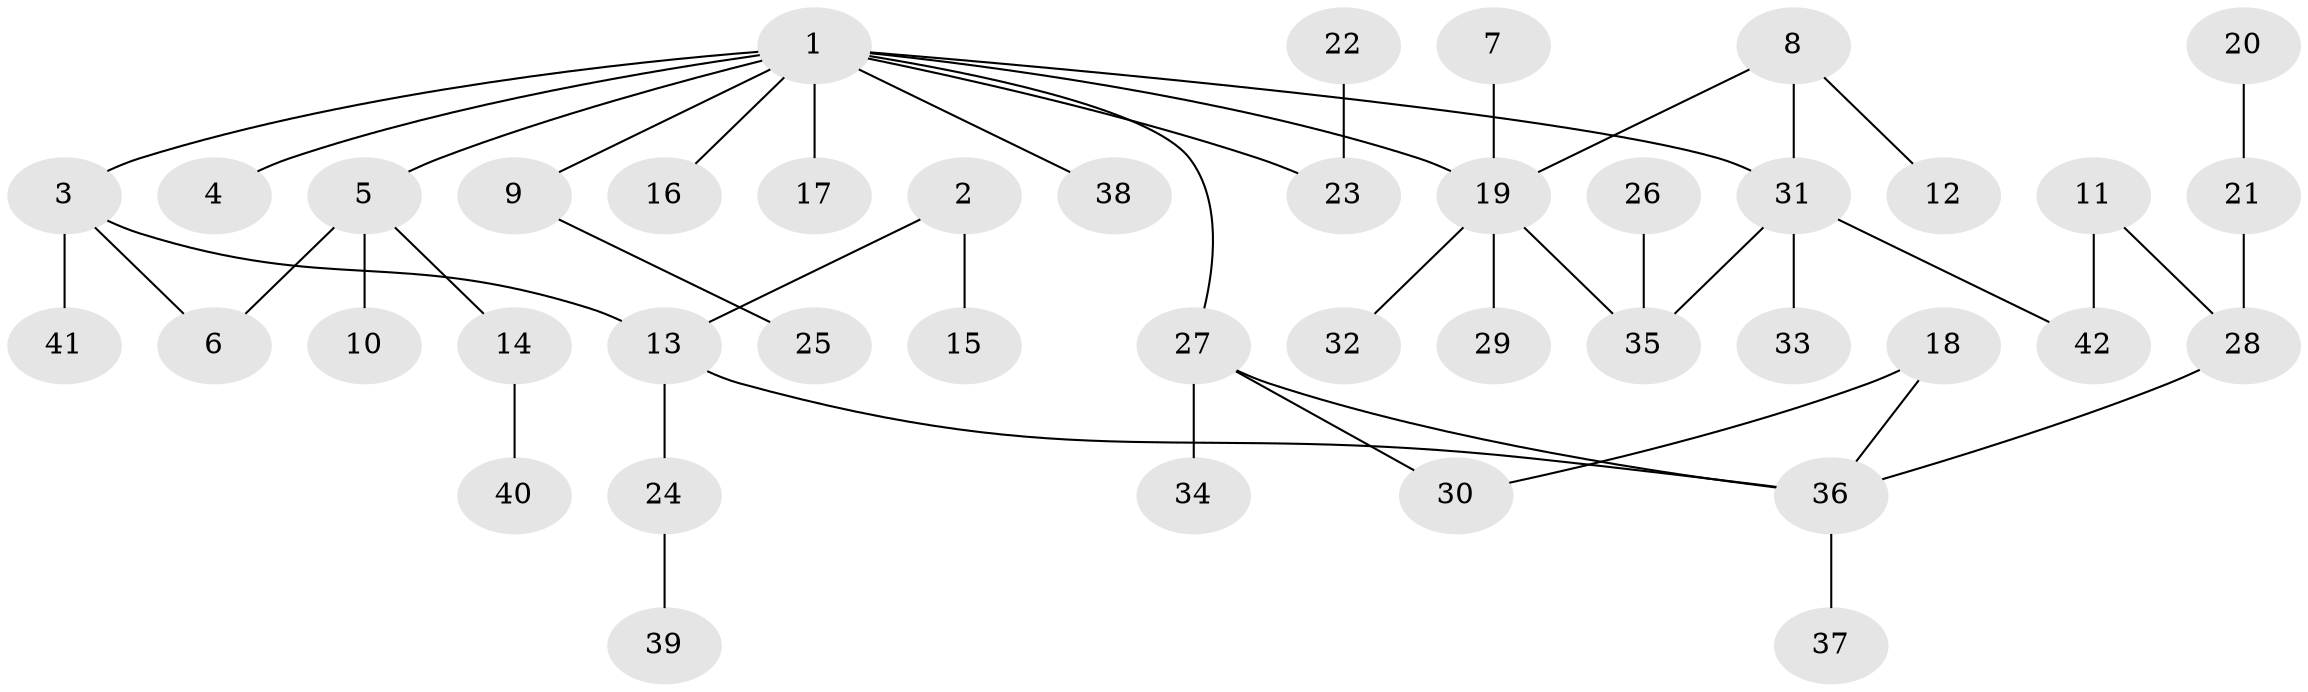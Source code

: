 // original degree distribution, {7: 0.012048192771084338, 6: 0.024096385542168676, 2: 0.3373493975903614, 4: 0.060240963855421686, 5: 0.04819277108433735, 3: 0.12048192771084337, 1: 0.39759036144578314}
// Generated by graph-tools (version 1.1) at 2025/49/03/09/25 03:49:26]
// undirected, 42 vertices, 47 edges
graph export_dot {
graph [start="1"]
  node [color=gray90,style=filled];
  1;
  2;
  3;
  4;
  5;
  6;
  7;
  8;
  9;
  10;
  11;
  12;
  13;
  14;
  15;
  16;
  17;
  18;
  19;
  20;
  21;
  22;
  23;
  24;
  25;
  26;
  27;
  28;
  29;
  30;
  31;
  32;
  33;
  34;
  35;
  36;
  37;
  38;
  39;
  40;
  41;
  42;
  1 -- 3 [weight=1.0];
  1 -- 4 [weight=1.0];
  1 -- 5 [weight=1.0];
  1 -- 9 [weight=1.0];
  1 -- 16 [weight=1.0];
  1 -- 17 [weight=1.0];
  1 -- 19 [weight=1.0];
  1 -- 23 [weight=1.0];
  1 -- 27 [weight=1.0];
  1 -- 31 [weight=1.0];
  1 -- 38 [weight=1.0];
  2 -- 13 [weight=1.0];
  2 -- 15 [weight=1.0];
  3 -- 6 [weight=1.0];
  3 -- 13 [weight=1.0];
  3 -- 41 [weight=1.0];
  5 -- 6 [weight=1.0];
  5 -- 10 [weight=1.0];
  5 -- 14 [weight=1.0];
  7 -- 19 [weight=1.0];
  8 -- 12 [weight=1.0];
  8 -- 19 [weight=1.0];
  8 -- 31 [weight=1.0];
  9 -- 25 [weight=1.0];
  11 -- 28 [weight=1.0];
  11 -- 42 [weight=1.0];
  13 -- 24 [weight=1.0];
  13 -- 36 [weight=1.0];
  14 -- 40 [weight=1.0];
  18 -- 30 [weight=1.0];
  18 -- 36 [weight=1.0];
  19 -- 29 [weight=1.0];
  19 -- 32 [weight=1.0];
  19 -- 35 [weight=1.0];
  20 -- 21 [weight=1.0];
  21 -- 28 [weight=1.0];
  22 -- 23 [weight=1.0];
  24 -- 39 [weight=1.0];
  26 -- 35 [weight=1.0];
  27 -- 30 [weight=1.0];
  27 -- 34 [weight=1.0];
  27 -- 36 [weight=1.0];
  28 -- 36 [weight=1.0];
  31 -- 33 [weight=1.0];
  31 -- 35 [weight=1.0];
  31 -- 42 [weight=1.0];
  36 -- 37 [weight=1.0];
}
